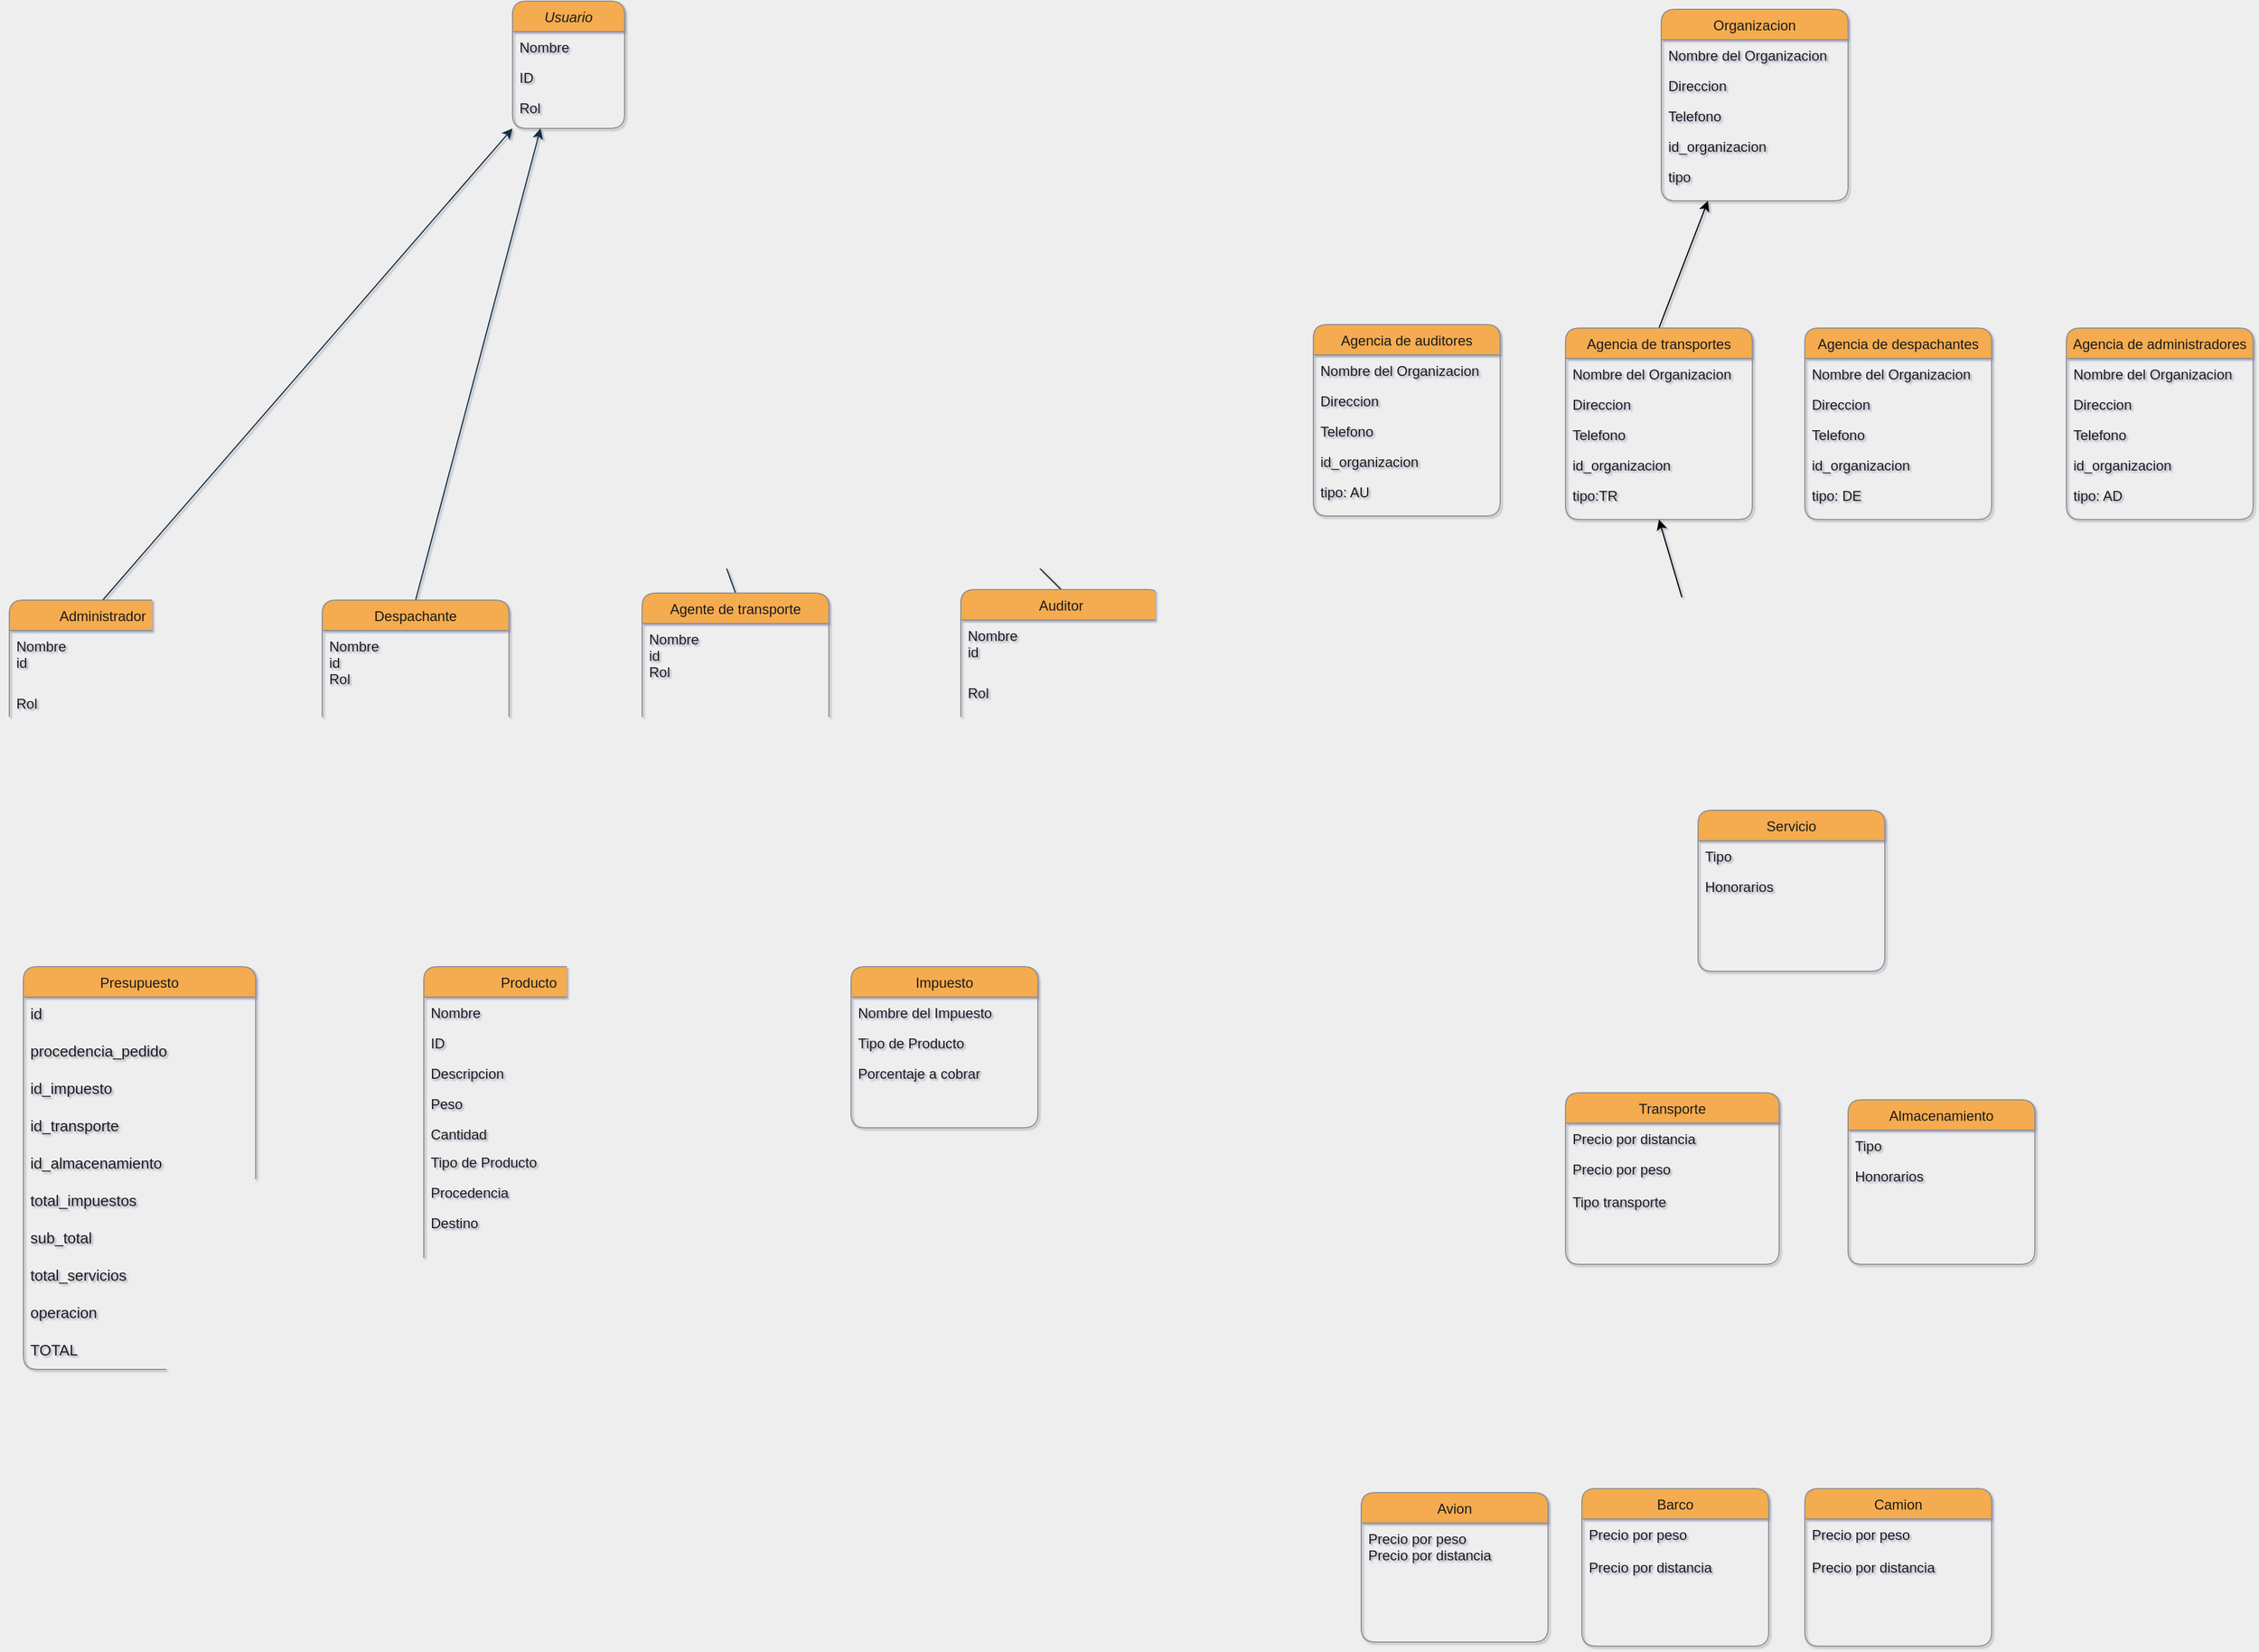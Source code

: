 <mxfile version="20.8.13" type="github">
  <diagram id="C5RBs43oDa-KdzZeNtuy" name="Page-1">
    <mxGraphModel dx="4654" dy="2663" grid="0" gridSize="10" guides="1" tooltips="1" connect="1" arrows="1" fold="1" page="1" pageScale="1" pageWidth="827" pageHeight="1169" background="#EEEEEE" math="0" shadow="1">
      <root>
        <mxCell id="WIyWlLk6GJQsqaUBKTNV-0" />
        <mxCell id="WIyWlLk6GJQsqaUBKTNV-1" parent="WIyWlLk6GJQsqaUBKTNV-0" />
        <mxCell id="zkfFHV4jXpPFQw0GAbJ--0" value="Usuario" style="swimlane;fontStyle=2;align=center;verticalAlign=top;childLayout=stackLayout;horizontal=1;startSize=26;horizontalStack=0;resizeParent=1;resizeLast=0;collapsible=1;marginBottom=0;rounded=1;shadow=0;strokeWidth=1;fillColor=#F5AB50;strokeColor=#909090;fontColor=#1A1A1A;" parent="WIyWlLk6GJQsqaUBKTNV-1" vertex="1">
          <mxGeometry x="-556" y="-920" width="96" height="109" as="geometry">
            <mxRectangle x="230" y="140" width="160" height="26" as="alternateBounds" />
          </mxGeometry>
        </mxCell>
        <mxCell id="zkfFHV4jXpPFQw0GAbJ--1" value="Nombre" style="text;align=left;verticalAlign=top;spacingLeft=4;spacingRight=4;overflow=hidden;rotatable=0;points=[[0,0.5],[1,0.5]];portConstraint=eastwest;fontColor=#1A1A1A;rounded=1;" parent="zkfFHV4jXpPFQw0GAbJ--0" vertex="1">
          <mxGeometry y="26" width="96" height="26" as="geometry" />
        </mxCell>
        <mxCell id="zkfFHV4jXpPFQw0GAbJ--2" value="ID" style="text;align=left;verticalAlign=top;spacingLeft=4;spacingRight=4;overflow=hidden;rotatable=0;points=[[0,0.5],[1,0.5]];portConstraint=eastwest;rounded=1;shadow=0;html=0;fontColor=#1A1A1A;" parent="zkfFHV4jXpPFQw0GAbJ--0" vertex="1">
          <mxGeometry y="52" width="96" height="26" as="geometry" />
        </mxCell>
        <mxCell id="HUb9m4NCT26hnJzrRG1a-0" value="Rol" style="text;align=left;verticalAlign=top;spacingLeft=4;spacingRight=4;overflow=hidden;rotatable=0;points=[[0,0.5],[1,0.5]];portConstraint=eastwest;rounded=1;shadow=0;html=0;fontColor=#1A1A1A;" parent="zkfFHV4jXpPFQw0GAbJ--0" vertex="1">
          <mxGeometry y="78" width="96" height="26" as="geometry" />
        </mxCell>
        <mxCell id="zkfFHV4jXpPFQw0GAbJ--6" value="Servicio" style="swimlane;fontStyle=0;align=center;verticalAlign=top;childLayout=stackLayout;horizontal=1;startSize=26;horizontalStack=0;resizeParent=1;resizeLast=0;collapsible=1;marginBottom=0;rounded=1;shadow=0;strokeWidth=1;fillColor=#F5AB50;strokeColor=#909090;fontColor=#1A1A1A;" parent="WIyWlLk6GJQsqaUBKTNV-1" vertex="1">
          <mxGeometry x="459.5" y="-227" width="160" height="138" as="geometry">
            <mxRectangle x="130" y="380" width="160" height="26" as="alternateBounds" />
          </mxGeometry>
        </mxCell>
        <mxCell id="zkfFHV4jXpPFQw0GAbJ--7" value="Tipo" style="text;align=left;verticalAlign=top;spacingLeft=4;spacingRight=4;overflow=hidden;rotatable=0;points=[[0,0.5],[1,0.5]];portConstraint=eastwest;fontColor=#1A1A1A;rounded=1;" parent="zkfFHV4jXpPFQw0GAbJ--6" vertex="1">
          <mxGeometry y="26" width="160" height="26" as="geometry" />
        </mxCell>
        <mxCell id="zkfFHV4jXpPFQw0GAbJ--8" value="Honorarios" style="text;align=left;verticalAlign=top;spacingLeft=4;spacingRight=4;overflow=hidden;rotatable=0;points=[[0,0.5],[1,0.5]];portConstraint=eastwest;rounded=1;shadow=0;html=0;fontColor=#1A1A1A;" parent="zkfFHV4jXpPFQw0GAbJ--6" vertex="1">
          <mxGeometry y="52" width="160" height="26" as="geometry" />
        </mxCell>
        <mxCell id="zkfFHV4jXpPFQw0GAbJ--13" value="Barco" style="swimlane;fontStyle=0;align=center;verticalAlign=top;childLayout=stackLayout;horizontal=1;startSize=26;horizontalStack=0;resizeParent=1;resizeLast=0;collapsible=1;marginBottom=0;rounded=1;shadow=0;strokeWidth=1;fillColor=#F5AB50;strokeColor=#909090;fontColor=#1A1A1A;" parent="WIyWlLk6GJQsqaUBKTNV-1" vertex="1">
          <mxGeometry x="360" y="354" width="160" height="135" as="geometry">
            <mxRectangle x="340" y="380" width="170" height="26" as="alternateBounds" />
          </mxGeometry>
        </mxCell>
        <mxCell id="pXvzxChBo4fIykmY_wk8-32" value="Precio por peso&#xa;&#xa;Precio por distancia" style="text;strokeColor=none;fillColor=none;align=left;verticalAlign=top;spacingLeft=4;spacingRight=4;overflow=hidden;rotatable=0;points=[[0,0.5],[1,0.5]];portConstraint=eastwest;rounded=1;fontColor=#1A1A1A;" parent="zkfFHV4jXpPFQw0GAbJ--13" vertex="1">
          <mxGeometry y="26" width="160" height="50" as="geometry" />
        </mxCell>
        <mxCell id="zkfFHV4jXpPFQw0GAbJ--17" value="Producto" style="swimlane;fontStyle=0;align=center;verticalAlign=top;childLayout=stackLayout;horizontal=1;startSize=26;horizontalStack=0;resizeParent=1;resizeLast=0;collapsible=1;marginBottom=0;rounded=1;shadow=0;strokeWidth=1;fillColor=#F5AB50;strokeColor=#909090;fontColor=#1A1A1A;" parent="WIyWlLk6GJQsqaUBKTNV-1" vertex="1">
          <mxGeometry x="-632" y="-93" width="180" height="267" as="geometry">
            <mxRectangle x="550" y="140" width="160" height="26" as="alternateBounds" />
          </mxGeometry>
        </mxCell>
        <mxCell id="zkfFHV4jXpPFQw0GAbJ--18" value="Nombre" style="text;align=left;verticalAlign=top;spacingLeft=4;spacingRight=4;overflow=hidden;rotatable=0;points=[[0,0.5],[1,0.5]];portConstraint=eastwest;fontColor=#1A1A1A;rounded=1;" parent="zkfFHV4jXpPFQw0GAbJ--17" vertex="1">
          <mxGeometry y="26" width="180" height="26" as="geometry" />
        </mxCell>
        <mxCell id="zkfFHV4jXpPFQw0GAbJ--19" value="ID" style="text;align=left;verticalAlign=top;spacingLeft=4;spacingRight=4;overflow=hidden;rotatable=0;points=[[0,0.5],[1,0.5]];portConstraint=eastwest;rounded=1;shadow=0;html=0;fontColor=#1A1A1A;" parent="zkfFHV4jXpPFQw0GAbJ--17" vertex="1">
          <mxGeometry y="52" width="180" height="26" as="geometry" />
        </mxCell>
        <mxCell id="zkfFHV4jXpPFQw0GAbJ--20" value="Descripcion" style="text;align=left;verticalAlign=top;spacingLeft=4;spacingRight=4;overflow=hidden;rotatable=0;points=[[0,0.5],[1,0.5]];portConstraint=eastwest;rounded=1;shadow=0;html=0;fontColor=#1A1A1A;" parent="zkfFHV4jXpPFQw0GAbJ--17" vertex="1">
          <mxGeometry y="78" width="180" height="26" as="geometry" />
        </mxCell>
        <mxCell id="zkfFHV4jXpPFQw0GAbJ--21" value="Peso" style="text;align=left;verticalAlign=top;spacingLeft=4;spacingRight=4;overflow=hidden;rotatable=0;points=[[0,0.5],[1,0.5]];portConstraint=eastwest;rounded=1;shadow=0;html=0;fontColor=#1A1A1A;" parent="zkfFHV4jXpPFQw0GAbJ--17" vertex="1">
          <mxGeometry y="104" width="180" height="26" as="geometry" />
        </mxCell>
        <mxCell id="pXvzxChBo4fIykmY_wk8-18" value="Cantidad" style="text;strokeColor=none;fillColor=none;align=left;verticalAlign=top;spacingLeft=4;spacingRight=4;overflow=hidden;rotatable=0;points=[[0,0.5],[1,0.5]];portConstraint=eastwest;rounded=1;fontColor=#1A1A1A;" parent="zkfFHV4jXpPFQw0GAbJ--17" vertex="1">
          <mxGeometry y="130" width="180" height="24" as="geometry" />
        </mxCell>
        <mxCell id="Pnj_vXacgYXX5_KnOW4d-21" value="Tipo de Producto&#xa;" style="text;align=left;verticalAlign=top;spacingLeft=4;spacingRight=4;overflow=hidden;rotatable=0;points=[[0,0.5],[1,0.5]];portConstraint=eastwest;rounded=1;shadow=0;html=0;fontColor=#1A1A1A;" parent="zkfFHV4jXpPFQw0GAbJ--17" vertex="1">
          <mxGeometry y="154" width="180" height="26" as="geometry" />
        </mxCell>
        <mxCell id="zkfFHV4jXpPFQw0GAbJ--22" value="Procedencia" style="text;align=left;verticalAlign=top;spacingLeft=4;spacingRight=4;overflow=hidden;rotatable=0;points=[[0,0.5],[1,0.5]];portConstraint=eastwest;rounded=1;shadow=0;html=0;fontColor=#1A1A1A;" parent="zkfFHV4jXpPFQw0GAbJ--17" vertex="1">
          <mxGeometry y="180" width="180" height="26" as="geometry" />
        </mxCell>
        <mxCell id="REdypmDglDxDfcD0SY29-49" value="Destino" style="text;align=left;verticalAlign=top;spacingLeft=4;spacingRight=4;overflow=hidden;rotatable=0;points=[[0,0.5],[1,0.5]];portConstraint=eastwest;rounded=1;shadow=0;html=0;fontColor=#1A1A1A;" parent="zkfFHV4jXpPFQw0GAbJ--17" vertex="1">
          <mxGeometry y="206" width="180" height="26" as="geometry" />
        </mxCell>
        <mxCell id="pXvzxChBo4fIykmY_wk8-12" value="Transporte" style="swimlane;fontStyle=0;align=center;verticalAlign=top;childLayout=stackLayout;horizontal=1;startSize=26;horizontalStack=0;resizeParent=1;resizeLast=0;collapsible=1;marginBottom=0;rounded=1;shadow=0;strokeWidth=1;fillColor=#F5AB50;strokeColor=#909090;fontColor=#1A1A1A;" parent="WIyWlLk6GJQsqaUBKTNV-1" vertex="1">
          <mxGeometry x="346" y="15" width="183" height="147" as="geometry">
            <mxRectangle x="550" y="140" width="160" height="26" as="alternateBounds" />
          </mxGeometry>
        </mxCell>
        <mxCell id="pXvzxChBo4fIykmY_wk8-17" value="Precio por distancia" style="text;align=left;verticalAlign=top;spacingLeft=4;spacingRight=4;overflow=hidden;rotatable=0;points=[[0,0.5],[1,0.5]];portConstraint=eastwest;rounded=1;shadow=0;html=0;fontColor=#1A1A1A;" parent="pXvzxChBo4fIykmY_wk8-12" vertex="1">
          <mxGeometry y="26" width="183" height="26" as="geometry" />
        </mxCell>
        <mxCell id="pXvzxChBo4fIykmY_wk8-20" value="Precio por peso&#xa;&#xa;Tipo transporte" style="text;strokeColor=none;fillColor=none;align=left;verticalAlign=top;spacingLeft=4;spacingRight=4;overflow=hidden;rotatable=0;points=[[0,0.5],[1,0.5]];portConstraint=eastwest;rounded=1;fontColor=#1A1A1A;" parent="pXvzxChBo4fIykmY_wk8-12" vertex="1">
          <mxGeometry y="52" width="183" height="65" as="geometry" />
        </mxCell>
        <mxCell id="qtvmxVoFtMcfJuj8J22V-6" value="Avion" style="swimlane;fontStyle=0;align=center;verticalAlign=top;childLayout=stackLayout;horizontal=1;startSize=26;horizontalStack=0;resizeParent=1;resizeLast=0;collapsible=1;marginBottom=0;rounded=1;shadow=0;strokeWidth=1;fillColor=#F5AB50;strokeColor=#909090;fontColor=#1A1A1A;" parent="WIyWlLk6GJQsqaUBKTNV-1" vertex="1">
          <mxGeometry x="171" y="357.5" width="160" height="128" as="geometry">
            <mxRectangle x="340" y="380" width="170" height="26" as="alternateBounds" />
          </mxGeometry>
        </mxCell>
        <mxCell id="qtvmxVoFtMcfJuj8J22V-7" value="Precio por peso&#xa;Precio por distancia" style="text;strokeColor=none;fillColor=none;align=left;verticalAlign=top;spacingLeft=4;spacingRight=4;overflow=hidden;rotatable=0;points=[[0,0.5],[1,0.5]];portConstraint=eastwest;rounded=1;fontColor=#1A1A1A;" parent="qtvmxVoFtMcfJuj8J22V-6" vertex="1">
          <mxGeometry y="26" width="160" height="43" as="geometry" />
        </mxCell>
        <mxCell id="qtvmxVoFtMcfJuj8J22V-10" value="Camion" style="swimlane;fontStyle=0;align=center;verticalAlign=top;childLayout=stackLayout;horizontal=1;startSize=26;horizontalStack=0;resizeParent=1;resizeLast=0;collapsible=1;marginBottom=0;rounded=1;shadow=0;strokeWidth=1;fillColor=#F5AB50;strokeColor=#909090;fontColor=#1A1A1A;" parent="WIyWlLk6GJQsqaUBKTNV-1" vertex="1">
          <mxGeometry x="551" y="354" width="160" height="135" as="geometry">
            <mxRectangle x="340" y="380" width="170" height="26" as="alternateBounds" />
          </mxGeometry>
        </mxCell>
        <mxCell id="qtvmxVoFtMcfJuj8J22V-11" value="Precio por peso&#xa;&#xa;Precio por distancia" style="text;strokeColor=none;fillColor=none;align=left;verticalAlign=top;spacingLeft=4;spacingRight=4;overflow=hidden;rotatable=0;points=[[0,0.5],[1,0.5]];portConstraint=eastwest;rounded=1;fontColor=#1A1A1A;" parent="qtvmxVoFtMcfJuj8J22V-10" vertex="1">
          <mxGeometry y="26" width="160" height="50" as="geometry" />
        </mxCell>
        <mxCell id="REdypmDglDxDfcD0SY29-11" style="edgeStyle=none;rounded=0;orthogonalLoop=1;jettySize=auto;html=1;exitX=0.5;exitY=0;exitDx=0;exitDy=0;entryX=0.25;entryY=1;entryDx=0;entryDy=0;strokeColor=#182E3E;fontColor=#1A1A1A;labelBackgroundColor=#EEEEEE;" parent="WIyWlLk6GJQsqaUBKTNV-1" source="qtvmxVoFtMcfJuj8J22V-23" target="zkfFHV4jXpPFQw0GAbJ--0" edge="1">
          <mxGeometry relative="1" as="geometry" />
        </mxCell>
        <mxCell id="qtvmxVoFtMcfJuj8J22V-23" value="Despachante" style="swimlane;fontStyle=0;align=center;verticalAlign=top;childLayout=stackLayout;horizontal=1;startSize=26;horizontalStack=0;resizeParent=1;resizeLast=0;collapsible=1;marginBottom=0;rounded=1;shadow=0;strokeWidth=1;fillColor=#F5AB50;strokeColor=#909090;fontColor=#1A1A1A;" parent="WIyWlLk6GJQsqaUBKTNV-1" vertex="1">
          <mxGeometry x="-719" y="-407" width="160" height="118" as="geometry">
            <mxRectangle x="-504" y="483" width="160" height="26" as="alternateBounds" />
          </mxGeometry>
        </mxCell>
        <mxCell id="REdypmDglDxDfcD0SY29-51" value="Nombre&#xa;id&#xa;Rol" style="text;align=left;verticalAlign=top;spacingLeft=4;spacingRight=4;overflow=hidden;rotatable=0;points=[[0,0.5],[1,0.5]];portConstraint=eastwest;fontColor=#1A1A1A;rounded=1;" parent="qtvmxVoFtMcfJuj8J22V-23" vertex="1">
          <mxGeometry y="26" width="160" height="68" as="geometry" />
        </mxCell>
        <mxCell id="REdypmDglDxDfcD0SY29-14" style="edgeStyle=none;rounded=0;orthogonalLoop=1;jettySize=auto;html=1;exitX=0.5;exitY=0;exitDx=0;exitDy=0;entryX=0.5;entryY=1;entryDx=0;entryDy=0;strokeColor=#182E3E;fontColor=#1A1A1A;labelBackgroundColor=#EEEEEE;" parent="WIyWlLk6GJQsqaUBKTNV-1" source="qtvmxVoFtMcfJuj8J22V-28" target="zkfFHV4jXpPFQw0GAbJ--0" edge="1">
          <mxGeometry relative="1" as="geometry">
            <mxPoint x="-504.649" y="-9" as="targetPoint" />
          </mxGeometry>
        </mxCell>
        <mxCell id="qtvmxVoFtMcfJuj8J22V-28" value="Agente de transporte" style="swimlane;fontStyle=0;align=center;verticalAlign=top;childLayout=stackLayout;horizontal=1;startSize=26;horizontalStack=0;resizeParent=1;resizeLast=0;collapsible=1;marginBottom=0;rounded=1;shadow=0;strokeWidth=1;fillColor=#F5AB50;strokeColor=#909090;fontColor=#1A1A1A;" parent="WIyWlLk6GJQsqaUBKTNV-1" vertex="1">
          <mxGeometry x="-445" y="-413" width="160" height="120" as="geometry">
            <mxRectangle x="130" y="380" width="160" height="26" as="alternateBounds" />
          </mxGeometry>
        </mxCell>
        <mxCell id="REdypmDglDxDfcD0SY29-50" value="Nombre&#xa;id&#xa;Rol" style="text;align=left;verticalAlign=top;spacingLeft=4;spacingRight=4;overflow=hidden;rotatable=0;points=[[0,0.5],[1,0.5]];portConstraint=eastwest;fontColor=#1A1A1A;rounded=1;" parent="qtvmxVoFtMcfJuj8J22V-28" vertex="1">
          <mxGeometry y="26" width="160" height="75" as="geometry" />
        </mxCell>
        <mxCell id="REdypmDglDxDfcD0SY29-17" style="edgeStyle=none;rounded=0;orthogonalLoop=1;jettySize=auto;html=1;exitX=0.5;exitY=0;exitDx=0;exitDy=0;entryX=0.75;entryY=1;entryDx=0;entryDy=0;strokeColor=#182E3E;fontColor=#1A1A1A;labelBackgroundColor=#EEEEEE;" parent="WIyWlLk6GJQsqaUBKTNV-1" source="qtvmxVoFtMcfJuj8J22V-33" target="zkfFHV4jXpPFQw0GAbJ--0" edge="1">
          <mxGeometry relative="1" as="geometry">
            <mxPoint x="-464" y="-20" as="targetPoint" />
          </mxGeometry>
        </mxCell>
        <mxCell id="qtvmxVoFtMcfJuj8J22V-33" value="Auditor" style="swimlane;fontStyle=0;align=center;verticalAlign=top;childLayout=stackLayout;horizontal=1;startSize=26;horizontalStack=0;resizeParent=1;resizeLast=0;collapsible=1;marginBottom=0;rounded=1;shadow=0;strokeWidth=1;fillColor=#F5AB50;strokeColor=#909090;fontColor=#1A1A1A;" parent="WIyWlLk6GJQsqaUBKTNV-1" vertex="1">
          <mxGeometry x="-172" y="-416" width="172" height="123" as="geometry">
            <mxRectangle x="130" y="380" width="160" height="26" as="alternateBounds" />
          </mxGeometry>
        </mxCell>
        <mxCell id="qtvmxVoFtMcfJuj8J22V-34" value="Nombre&#xa;id" style="text;align=left;verticalAlign=top;spacingLeft=4;spacingRight=4;overflow=hidden;rotatable=0;points=[[0,0.5],[1,0.5]];portConstraint=eastwest;fontColor=#1A1A1A;rounded=1;" parent="qtvmxVoFtMcfJuj8J22V-33" vertex="1">
          <mxGeometry y="26" width="172" height="49" as="geometry" />
        </mxCell>
        <mxCell id="HUb9m4NCT26hnJzrRG1a-3" value="Rol" style="text;align=left;verticalAlign=top;spacingLeft=4;spacingRight=4;overflow=hidden;rotatable=0;points=[[0,0.5],[1,0.5]];portConstraint=eastwest;rounded=1;shadow=0;html=0;fontColor=#1A1A1A;" parent="qtvmxVoFtMcfJuj8J22V-33" vertex="1">
          <mxGeometry y="75" width="172" height="26" as="geometry" />
        </mxCell>
        <mxCell id="qtvmxVoFtMcfJuj8J22V-38" value="Almacenamiento" style="swimlane;fontStyle=0;align=center;verticalAlign=top;childLayout=stackLayout;horizontal=1;startSize=26;horizontalStack=0;resizeParent=1;resizeLast=0;collapsible=1;marginBottom=0;rounded=1;shadow=0;strokeWidth=1;fillColor=#F5AB50;strokeColor=#909090;fontColor=#1A1A1A;" parent="WIyWlLk6GJQsqaUBKTNV-1" vertex="1">
          <mxGeometry x="588" y="21" width="160" height="141" as="geometry">
            <mxRectangle x="130" y="380" width="160" height="26" as="alternateBounds" />
          </mxGeometry>
        </mxCell>
        <mxCell id="qtvmxVoFtMcfJuj8J22V-39" value="Tipo" style="text;align=left;verticalAlign=top;spacingLeft=4;spacingRight=4;overflow=hidden;rotatable=0;points=[[0,0.5],[1,0.5]];portConstraint=eastwest;fontColor=#1A1A1A;rounded=1;" parent="qtvmxVoFtMcfJuj8J22V-38" vertex="1">
          <mxGeometry y="26" width="160" height="26" as="geometry" />
        </mxCell>
        <mxCell id="qtvmxVoFtMcfJuj8J22V-40" value="Honorarios" style="text;align=left;verticalAlign=top;spacingLeft=4;spacingRight=4;overflow=hidden;rotatable=0;points=[[0,0.5],[1,0.5]];portConstraint=eastwest;rounded=1;shadow=0;html=0;fontColor=#1A1A1A;" parent="qtvmxVoFtMcfJuj8J22V-38" vertex="1">
          <mxGeometry y="52" width="160" height="26" as="geometry" />
        </mxCell>
        <mxCell id="REdypmDglDxDfcD0SY29-3" style="rounded=0;orthogonalLoop=1;jettySize=auto;html=1;exitX=0.5;exitY=0;exitDx=0;exitDy=0;entryX=0;entryY=1;entryDx=0;entryDy=0;strokeColor=#182E3E;fontColor=#1A1A1A;labelBackgroundColor=#EEEEEE;" parent="WIyWlLk6GJQsqaUBKTNV-1" source="qtvmxVoFtMcfJuj8J22V-55" target="zkfFHV4jXpPFQw0GAbJ--0" edge="1">
          <mxGeometry relative="1" as="geometry">
            <mxPoint x="-554" y="-44" as="targetPoint" />
          </mxGeometry>
        </mxCell>
        <mxCell id="qtvmxVoFtMcfJuj8J22V-55" value="Administrador" style="swimlane;fontStyle=0;align=center;verticalAlign=top;childLayout=stackLayout;horizontal=1;startSize=26;horizontalStack=0;resizeParent=1;resizeLast=0;collapsible=1;marginBottom=0;rounded=1;shadow=0;strokeWidth=1;fillColor=#F5AB50;strokeColor=#909090;fontColor=#1A1A1A;" parent="WIyWlLk6GJQsqaUBKTNV-1" vertex="1">
          <mxGeometry x="-987" y="-407" width="160" height="140" as="geometry">
            <mxRectangle x="130" y="380" width="160" height="26" as="alternateBounds" />
          </mxGeometry>
        </mxCell>
        <mxCell id="REdypmDglDxDfcD0SY29-23" style="edgeStyle=none;rounded=0;orthogonalLoop=1;jettySize=auto;html=1;exitX=0;exitY=0.5;exitDx=0;exitDy=0;strokeColor=#182E3E;fontColor=#1A1A1A;labelBackgroundColor=#EEEEEE;" parent="qtvmxVoFtMcfJuj8J22V-55" edge="1">
          <mxGeometry relative="1" as="geometry">
            <mxPoint x="1.137e-13" y="41" as="sourcePoint" />
            <mxPoint x="1.137e-13" y="41" as="targetPoint" />
          </mxGeometry>
        </mxCell>
        <mxCell id="REdypmDglDxDfcD0SY29-52" value="Nombre&#xa;id" style="text;align=left;verticalAlign=top;spacingLeft=4;spacingRight=4;overflow=hidden;rotatable=0;points=[[0,0.5],[1,0.5]];portConstraint=eastwest;fontColor=#1A1A1A;rounded=1;" parent="qtvmxVoFtMcfJuj8J22V-55" vertex="1">
          <mxGeometry y="26" width="160" height="49" as="geometry" />
        </mxCell>
        <mxCell id="HUb9m4NCT26hnJzrRG1a-2" value="Rol" style="text;align=left;verticalAlign=top;spacingLeft=4;spacingRight=4;overflow=hidden;rotatable=0;points=[[0,0.5],[1,0.5]];portConstraint=eastwest;rounded=1;shadow=0;html=0;fontColor=#1A1A1A;" parent="qtvmxVoFtMcfJuj8J22V-55" vertex="1">
          <mxGeometry y="75" width="160" height="26" as="geometry" />
        </mxCell>
        <mxCell id="Pnj_vXacgYXX5_KnOW4d-3" value="Impuesto" style="swimlane;fontStyle=0;align=center;verticalAlign=top;childLayout=stackLayout;horizontal=1;startSize=26;horizontalStack=0;resizeParent=1;resizeLast=0;collapsible=1;marginBottom=0;rounded=1;shadow=0;strokeWidth=1;fillColor=#F5AB50;strokeColor=#909090;fontColor=#1A1A1A;" parent="WIyWlLk6GJQsqaUBKTNV-1" vertex="1">
          <mxGeometry x="-266" y="-93" width="160" height="138" as="geometry">
            <mxRectangle x="130" y="380" width="160" height="26" as="alternateBounds" />
          </mxGeometry>
        </mxCell>
        <mxCell id="Pnj_vXacgYXX5_KnOW4d-4" value="Nombre del Impuesto" style="text;align=left;verticalAlign=top;spacingLeft=4;spacingRight=4;overflow=hidden;rotatable=0;points=[[0,0.5],[1,0.5]];portConstraint=eastwest;fontColor=#1A1A1A;rounded=1;" parent="Pnj_vXacgYXX5_KnOW4d-3" vertex="1">
          <mxGeometry y="26" width="160" height="26" as="geometry" />
        </mxCell>
        <mxCell id="Pnj_vXacgYXX5_KnOW4d-5" value="Tipo de Producto" style="text;align=left;verticalAlign=top;spacingLeft=4;spacingRight=4;overflow=hidden;rotatable=0;points=[[0,0.5],[1,0.5]];portConstraint=eastwest;rounded=1;shadow=0;html=0;fontColor=#1A1A1A;" parent="Pnj_vXacgYXX5_KnOW4d-3" vertex="1">
          <mxGeometry y="52" width="160" height="26" as="geometry" />
        </mxCell>
        <mxCell id="Pnj_vXacgYXX5_KnOW4d-8" value="Porcentaje a cobrar" style="text;align=left;verticalAlign=top;spacingLeft=4;spacingRight=4;overflow=hidden;rotatable=0;points=[[0,0.5],[1,0.5]];portConstraint=eastwest;fontColor=#1A1A1A;rounded=1;" parent="Pnj_vXacgYXX5_KnOW4d-3" vertex="1">
          <mxGeometry y="78" width="160" height="26" as="geometry" />
        </mxCell>
        <mxCell id="REdypmDglDxDfcD0SY29-32" style="edgeStyle=none;rounded=0;orthogonalLoop=1;jettySize=auto;html=1;exitX=0.5;exitY=0;exitDx=0;exitDy=0;strokeColor=#182E3E;fontColor=#1A1A1A;labelBackgroundColor=#EEEEEE;entryX=0.75;entryY=1;entryDx=0;entryDy=0;" parent="WIyWlLk6GJQsqaUBKTNV-1" edge="1" target="zkfFHV4jXpPFQw0GAbJ--6" source="qtvmxVoFtMcfJuj8J22V-38">
          <mxGeometry relative="1" as="geometry">
            <mxPoint x="520" y="54" as="sourcePoint" />
            <mxPoint x="675.77" y="-91" as="targetPoint" />
          </mxGeometry>
        </mxCell>
        <mxCell id="REdypmDglDxDfcD0SY29-33" style="edgeStyle=none;rounded=0;orthogonalLoop=1;jettySize=auto;html=1;entryX=0.25;entryY=1;entryDx=0;entryDy=0;strokeColor=#182E3E;fontColor=#1A1A1A;labelBackgroundColor=#EEEEEE;exitX=0.5;exitY=0;exitDx=0;exitDy=0;" parent="WIyWlLk6GJQsqaUBKTNV-1" target="zkfFHV4jXpPFQw0GAbJ--6" edge="1" source="pXvzxChBo4fIykmY_wk8-12">
          <mxGeometry relative="1" as="geometry">
            <mxPoint x="544" y="65" as="sourcePoint" />
            <mxPoint x="405" y="-73" as="targetPoint" />
          </mxGeometry>
        </mxCell>
        <mxCell id="REdypmDglDxDfcD0SY29-34" style="edgeStyle=none;rounded=0;orthogonalLoop=1;jettySize=auto;html=1;entryX=0;entryY=1;entryDx=0;entryDy=0;strokeColor=#182E3E;fontColor=#1A1A1A;labelBackgroundColor=#EEEEEE;exitX=0.5;exitY=0;exitDx=0;exitDy=0;" parent="WIyWlLk6GJQsqaUBKTNV-1" target="pXvzxChBo4fIykmY_wk8-12" edge="1" source="qtvmxVoFtMcfJuj8J22V-6">
          <mxGeometry relative="1" as="geometry">
            <mxPoint x="338" y="360" as="sourcePoint" />
            <mxPoint x="346" y="177" as="targetPoint" />
          </mxGeometry>
        </mxCell>
        <mxCell id="REdypmDglDxDfcD0SY29-35" style="edgeStyle=none;rounded=0;orthogonalLoop=1;jettySize=auto;html=1;entryX=0.5;entryY=1;entryDx=0;entryDy=0;exitX=0.5;exitY=0;exitDx=0;exitDy=0;strokeColor=#182E3E;fontColor=#1A1A1A;labelBackgroundColor=#EEEEEE;" parent="WIyWlLk6GJQsqaUBKTNV-1" source="zkfFHV4jXpPFQw0GAbJ--13" target="pXvzxChBo4fIykmY_wk8-12" edge="1">
          <mxGeometry relative="1" as="geometry">
            <mxPoint x="348" y="370" as="sourcePoint" />
            <mxPoint x="429.997" y="190.676" as="targetPoint" />
          </mxGeometry>
        </mxCell>
        <mxCell id="REdypmDglDxDfcD0SY29-56" style="edgeStyle=none;rounded=0;orthogonalLoop=1;jettySize=auto;html=1;entryX=1;entryY=1;entryDx=0;entryDy=0;strokeColor=#182E3E;fontColor=#1A1A1A;labelBackgroundColor=#EEEEEE;exitX=0.5;exitY=0;exitDx=0;exitDy=0;" parent="WIyWlLk6GJQsqaUBKTNV-1" target="pXvzxChBo4fIykmY_wk8-12" edge="1" source="qtvmxVoFtMcfJuj8J22V-10">
          <mxGeometry relative="1" as="geometry">
            <mxPoint x="681" y="358" as="sourcePoint" />
            <mxPoint x="529" y="177" as="targetPoint" />
          </mxGeometry>
        </mxCell>
        <mxCell id="2DYvkXwkTkWKOow9lD2d-0" value="Organizacion" style="swimlane;fontStyle=0;align=center;verticalAlign=top;childLayout=stackLayout;horizontal=1;startSize=26;horizontalStack=0;resizeParent=1;resizeLast=0;collapsible=1;marginBottom=0;rounded=1;shadow=0;strokeWidth=1;fillColor=#F5AB50;strokeColor=#909090;fontColor=#1A1A1A;" parent="WIyWlLk6GJQsqaUBKTNV-1" vertex="1">
          <mxGeometry x="428" y="-913" width="160" height="164" as="geometry">
            <mxRectangle x="130" y="380" width="160" height="26" as="alternateBounds" />
          </mxGeometry>
        </mxCell>
        <mxCell id="2DYvkXwkTkWKOow9lD2d-1" value="Nombre del Organizacion" style="text;align=left;verticalAlign=top;spacingLeft=4;spacingRight=4;overflow=hidden;rotatable=0;points=[[0,0.5],[1,0.5]];portConstraint=eastwest;fontColor=#1A1A1A;rounded=1;" parent="2DYvkXwkTkWKOow9lD2d-0" vertex="1">
          <mxGeometry y="26" width="160" height="26" as="geometry" />
        </mxCell>
        <mxCell id="2DYvkXwkTkWKOow9lD2d-2" value="Direccion" style="text;align=left;verticalAlign=top;spacingLeft=4;spacingRight=4;overflow=hidden;rotatable=0;points=[[0,0.5],[1,0.5]];portConstraint=eastwest;rounded=1;shadow=0;html=0;fontColor=#1A1A1A;" parent="2DYvkXwkTkWKOow9lD2d-0" vertex="1">
          <mxGeometry y="52" width="160" height="26" as="geometry" />
        </mxCell>
        <mxCell id="2DYvkXwkTkWKOow9lD2d-3" value="Telefono" style="text;align=left;verticalAlign=top;spacingLeft=4;spacingRight=4;overflow=hidden;rotatable=0;points=[[0,0.5],[1,0.5]];portConstraint=eastwest;fontColor=#1A1A1A;rounded=1;" parent="2DYvkXwkTkWKOow9lD2d-0" vertex="1">
          <mxGeometry y="78" width="160" height="26" as="geometry" />
        </mxCell>
        <mxCell id="2DYvkXwkTkWKOow9lD2d-6" value="id_organizacion" style="text;align=left;verticalAlign=top;spacingLeft=4;spacingRight=4;overflow=hidden;rotatable=0;points=[[0,0.5],[1,0.5]];portConstraint=eastwest;fontColor=#1A1A1A;rounded=1;" parent="2DYvkXwkTkWKOow9lD2d-0" vertex="1">
          <mxGeometry y="104" width="160" height="26" as="geometry" />
        </mxCell>
        <mxCell id="rWwStxESITLfcgc23Q9w-24" value="tipo" style="text;align=left;verticalAlign=top;spacingLeft=4;spacingRight=4;overflow=hidden;rotatable=0;points=[[0,0.5],[1,0.5]];portConstraint=eastwest;fontColor=#1A1A1A;rounded=1;" vertex="1" parent="2DYvkXwkTkWKOow9lD2d-0">
          <mxGeometry y="130" width="160" height="26" as="geometry" />
        </mxCell>
        <mxCell id="rWwStxESITLfcgc23Q9w-0" value="" style="endArrow=classic;html=1;rounded=0;entryX=0.25;entryY=1;entryDx=0;entryDy=0;exitX=0.5;exitY=0;exitDx=0;exitDy=0;" edge="1" parent="WIyWlLk6GJQsqaUBKTNV-1" source="rWwStxESITLfcgc23Q9w-1" target="2DYvkXwkTkWKOow9lD2d-0">
          <mxGeometry width="50" height="50" relative="1" as="geometry">
            <mxPoint x="466" y="-641" as="sourcePoint" />
            <mxPoint x="476" y="-747" as="targetPoint" />
          </mxGeometry>
        </mxCell>
        <mxCell id="rWwStxESITLfcgc23Q9w-1" value="Agencia de transportes" style="swimlane;fontStyle=0;align=center;verticalAlign=top;childLayout=stackLayout;horizontal=1;startSize=26;horizontalStack=0;resizeParent=1;resizeLast=0;collapsible=1;marginBottom=0;rounded=1;shadow=0;strokeWidth=1;fillColor=#F5AB50;strokeColor=#909090;fontColor=#1A1A1A;" vertex="1" parent="WIyWlLk6GJQsqaUBKTNV-1">
          <mxGeometry x="346" y="-640" width="160" height="164" as="geometry">
            <mxRectangle x="130" y="380" width="160" height="26" as="alternateBounds" />
          </mxGeometry>
        </mxCell>
        <mxCell id="rWwStxESITLfcgc23Q9w-2" value="Nombre del Organizacion" style="text;align=left;verticalAlign=top;spacingLeft=4;spacingRight=4;overflow=hidden;rotatable=0;points=[[0,0.5],[1,0.5]];portConstraint=eastwest;fontColor=#1A1A1A;rounded=1;" vertex="1" parent="rWwStxESITLfcgc23Q9w-1">
          <mxGeometry y="26" width="160" height="26" as="geometry" />
        </mxCell>
        <mxCell id="rWwStxESITLfcgc23Q9w-3" value="Direccion" style="text;align=left;verticalAlign=top;spacingLeft=4;spacingRight=4;overflow=hidden;rotatable=0;points=[[0,0.5],[1,0.5]];portConstraint=eastwest;rounded=1;shadow=0;html=0;fontColor=#1A1A1A;" vertex="1" parent="rWwStxESITLfcgc23Q9w-1">
          <mxGeometry y="52" width="160" height="26" as="geometry" />
        </mxCell>
        <mxCell id="rWwStxESITLfcgc23Q9w-4" value="Telefono" style="text;align=left;verticalAlign=top;spacingLeft=4;spacingRight=4;overflow=hidden;rotatable=0;points=[[0,0.5],[1,0.5]];portConstraint=eastwest;fontColor=#1A1A1A;rounded=1;" vertex="1" parent="rWwStxESITLfcgc23Q9w-1">
          <mxGeometry y="78" width="160" height="26" as="geometry" />
        </mxCell>
        <mxCell id="rWwStxESITLfcgc23Q9w-5" value="id_organizacion" style="text;align=left;verticalAlign=top;spacingLeft=4;spacingRight=4;overflow=hidden;rotatable=0;points=[[0,0.5],[1,0.5]];portConstraint=eastwest;fontColor=#1A1A1A;rounded=1;" vertex="1" parent="rWwStxESITLfcgc23Q9w-1">
          <mxGeometry y="104" width="160" height="26" as="geometry" />
        </mxCell>
        <mxCell id="rWwStxESITLfcgc23Q9w-31" value="tipo:TR" style="text;align=left;verticalAlign=top;spacingLeft=4;spacingRight=4;overflow=hidden;rotatable=0;points=[[0,0.5],[1,0.5]];portConstraint=eastwest;fontColor=#1A1A1A;rounded=1;" vertex="1" parent="rWwStxESITLfcgc23Q9w-1">
          <mxGeometry y="130" width="160" height="26" as="geometry" />
        </mxCell>
        <mxCell id="rWwStxESITLfcgc23Q9w-6" value="" style="endArrow=classic;html=1;rounded=0;entryX=0.5;entryY=1;entryDx=0;entryDy=0;exitX=0.25;exitY=0;exitDx=0;exitDy=0;" edge="1" parent="WIyWlLk6GJQsqaUBKTNV-1" source="zkfFHV4jXpPFQw0GAbJ--6" target="rWwStxESITLfcgc23Q9w-1">
          <mxGeometry width="50" height="50" relative="1" as="geometry">
            <mxPoint x="430" y="-343" as="sourcePoint" />
            <mxPoint x="480" y="-393" as="targetPoint" />
          </mxGeometry>
        </mxCell>
        <mxCell id="rWwStxESITLfcgc23Q9w-7" value="Agencia de despachantes" style="swimlane;fontStyle=0;align=center;verticalAlign=top;childLayout=stackLayout;horizontal=1;startSize=26;horizontalStack=0;resizeParent=1;resizeLast=0;collapsible=1;marginBottom=0;rounded=1;shadow=0;strokeWidth=1;fillColor=#F5AB50;strokeColor=#909090;fontColor=#1A1A1A;" vertex="1" parent="WIyWlLk6GJQsqaUBKTNV-1">
          <mxGeometry x="551" y="-640" width="160" height="164" as="geometry">
            <mxRectangle x="130" y="380" width="160" height="26" as="alternateBounds" />
          </mxGeometry>
        </mxCell>
        <mxCell id="rWwStxESITLfcgc23Q9w-8" value="Nombre del Organizacion" style="text;align=left;verticalAlign=top;spacingLeft=4;spacingRight=4;overflow=hidden;rotatable=0;points=[[0,0.5],[1,0.5]];portConstraint=eastwest;fontColor=#1A1A1A;rounded=1;" vertex="1" parent="rWwStxESITLfcgc23Q9w-7">
          <mxGeometry y="26" width="160" height="26" as="geometry" />
        </mxCell>
        <mxCell id="rWwStxESITLfcgc23Q9w-9" value="Direccion" style="text;align=left;verticalAlign=top;spacingLeft=4;spacingRight=4;overflow=hidden;rotatable=0;points=[[0,0.5],[1,0.5]];portConstraint=eastwest;rounded=1;shadow=0;html=0;fontColor=#1A1A1A;" vertex="1" parent="rWwStxESITLfcgc23Q9w-7">
          <mxGeometry y="52" width="160" height="26" as="geometry" />
        </mxCell>
        <mxCell id="rWwStxESITLfcgc23Q9w-10" value="Telefono" style="text;align=left;verticalAlign=top;spacingLeft=4;spacingRight=4;overflow=hidden;rotatable=0;points=[[0,0.5],[1,0.5]];portConstraint=eastwest;fontColor=#1A1A1A;rounded=1;" vertex="1" parent="rWwStxESITLfcgc23Q9w-7">
          <mxGeometry y="78" width="160" height="26" as="geometry" />
        </mxCell>
        <mxCell id="rWwStxESITLfcgc23Q9w-11" value="id_organizacion" style="text;align=left;verticalAlign=top;spacingLeft=4;spacingRight=4;overflow=hidden;rotatable=0;points=[[0,0.5],[1,0.5]];portConstraint=eastwest;fontColor=#1A1A1A;rounded=1;" vertex="1" parent="rWwStxESITLfcgc23Q9w-7">
          <mxGeometry y="104" width="160" height="26" as="geometry" />
        </mxCell>
        <mxCell id="rWwStxESITLfcgc23Q9w-32" value="tipo: DE" style="text;align=left;verticalAlign=top;spacingLeft=4;spacingRight=4;overflow=hidden;rotatable=0;points=[[0,0.5],[1,0.5]];portConstraint=eastwest;fontColor=#1A1A1A;rounded=1;" vertex="1" parent="rWwStxESITLfcgc23Q9w-7">
          <mxGeometry y="130" width="160" height="26" as="geometry" />
        </mxCell>
        <mxCell id="rWwStxESITLfcgc23Q9w-12" value="Agencia de auditores" style="swimlane;fontStyle=0;align=center;verticalAlign=top;childLayout=stackLayout;horizontal=1;startSize=26;horizontalStack=0;resizeParent=1;resizeLast=0;collapsible=1;marginBottom=0;rounded=1;shadow=0;strokeWidth=1;fillColor=#F5AB50;strokeColor=#909090;fontColor=#1A1A1A;" vertex="1" parent="WIyWlLk6GJQsqaUBKTNV-1">
          <mxGeometry x="130" y="-643" width="160" height="164" as="geometry">
            <mxRectangle x="130" y="380" width="160" height="26" as="alternateBounds" />
          </mxGeometry>
        </mxCell>
        <mxCell id="rWwStxESITLfcgc23Q9w-13" value="Nombre del Organizacion" style="text;align=left;verticalAlign=top;spacingLeft=4;spacingRight=4;overflow=hidden;rotatable=0;points=[[0,0.5],[1,0.5]];portConstraint=eastwest;fontColor=#1A1A1A;rounded=1;" vertex="1" parent="rWwStxESITLfcgc23Q9w-12">
          <mxGeometry y="26" width="160" height="26" as="geometry" />
        </mxCell>
        <mxCell id="rWwStxESITLfcgc23Q9w-14" value="Direccion" style="text;align=left;verticalAlign=top;spacingLeft=4;spacingRight=4;overflow=hidden;rotatable=0;points=[[0,0.5],[1,0.5]];portConstraint=eastwest;rounded=1;shadow=0;html=0;fontColor=#1A1A1A;" vertex="1" parent="rWwStxESITLfcgc23Q9w-12">
          <mxGeometry y="52" width="160" height="26" as="geometry" />
        </mxCell>
        <mxCell id="rWwStxESITLfcgc23Q9w-15" value="Telefono" style="text;align=left;verticalAlign=top;spacingLeft=4;spacingRight=4;overflow=hidden;rotatable=0;points=[[0,0.5],[1,0.5]];portConstraint=eastwest;fontColor=#1A1A1A;rounded=1;" vertex="1" parent="rWwStxESITLfcgc23Q9w-12">
          <mxGeometry y="78" width="160" height="26" as="geometry" />
        </mxCell>
        <mxCell id="rWwStxESITLfcgc23Q9w-16" value="id_organizacion" style="text;align=left;verticalAlign=top;spacingLeft=4;spacingRight=4;overflow=hidden;rotatable=0;points=[[0,0.5],[1,0.5]];portConstraint=eastwest;fontColor=#1A1A1A;rounded=1;" vertex="1" parent="rWwStxESITLfcgc23Q9w-12">
          <mxGeometry y="104" width="160" height="26" as="geometry" />
        </mxCell>
        <mxCell id="rWwStxESITLfcgc23Q9w-30" value="tipo: AU" style="text;align=left;verticalAlign=top;spacingLeft=4;spacingRight=4;overflow=hidden;rotatable=0;points=[[0,0.5],[1,0.5]];portConstraint=eastwest;fontColor=#1A1A1A;rounded=1;" vertex="1" parent="rWwStxESITLfcgc23Q9w-12">
          <mxGeometry y="130" width="160" height="26" as="geometry" />
        </mxCell>
        <mxCell id="rWwStxESITLfcgc23Q9w-17" value="Agencia de administradores" style="swimlane;fontStyle=0;align=center;verticalAlign=top;childLayout=stackLayout;horizontal=1;startSize=26;horizontalStack=0;resizeParent=1;resizeLast=0;collapsible=1;marginBottom=0;rounded=1;shadow=0;strokeWidth=1;fillColor=#F5AB50;strokeColor=#909090;fontColor=#1A1A1A;" vertex="1" parent="WIyWlLk6GJQsqaUBKTNV-1">
          <mxGeometry x="775" y="-640" width="160" height="164" as="geometry">
            <mxRectangle x="130" y="380" width="160" height="26" as="alternateBounds" />
          </mxGeometry>
        </mxCell>
        <mxCell id="rWwStxESITLfcgc23Q9w-18" value="Nombre del Organizacion" style="text;align=left;verticalAlign=top;spacingLeft=4;spacingRight=4;overflow=hidden;rotatable=0;points=[[0,0.5],[1,0.5]];portConstraint=eastwest;fontColor=#1A1A1A;rounded=1;" vertex="1" parent="rWwStxESITLfcgc23Q9w-17">
          <mxGeometry y="26" width="160" height="26" as="geometry" />
        </mxCell>
        <mxCell id="rWwStxESITLfcgc23Q9w-19" value="Direccion" style="text;align=left;verticalAlign=top;spacingLeft=4;spacingRight=4;overflow=hidden;rotatable=0;points=[[0,0.5],[1,0.5]];portConstraint=eastwest;rounded=1;shadow=0;html=0;fontColor=#1A1A1A;" vertex="1" parent="rWwStxESITLfcgc23Q9w-17">
          <mxGeometry y="52" width="160" height="26" as="geometry" />
        </mxCell>
        <mxCell id="rWwStxESITLfcgc23Q9w-20" value="Telefono" style="text;align=left;verticalAlign=top;spacingLeft=4;spacingRight=4;overflow=hidden;rotatable=0;points=[[0,0.5],[1,0.5]];portConstraint=eastwest;fontColor=#1A1A1A;rounded=1;" vertex="1" parent="rWwStxESITLfcgc23Q9w-17">
          <mxGeometry y="78" width="160" height="26" as="geometry" />
        </mxCell>
        <mxCell id="rWwStxESITLfcgc23Q9w-21" value="id_organizacion" style="text;align=left;verticalAlign=top;spacingLeft=4;spacingRight=4;overflow=hidden;rotatable=0;points=[[0,0.5],[1,0.5]];portConstraint=eastwest;fontColor=#1A1A1A;rounded=1;" vertex="1" parent="rWwStxESITLfcgc23Q9w-17">
          <mxGeometry y="104" width="160" height="26" as="geometry" />
        </mxCell>
        <mxCell id="rWwStxESITLfcgc23Q9w-33" value="tipo: AD" style="text;align=left;verticalAlign=top;spacingLeft=4;spacingRight=4;overflow=hidden;rotatable=0;points=[[0,0.5],[1,0.5]];portConstraint=eastwest;fontColor=#1A1A1A;rounded=1;" vertex="1" parent="rWwStxESITLfcgc23Q9w-17">
          <mxGeometry y="130" width="160" height="26" as="geometry" />
        </mxCell>
        <mxCell id="rWwStxESITLfcgc23Q9w-25" value="" style="endArrow=classic;html=1;rounded=0;exitX=0.5;exitY=0;exitDx=0;exitDy=0;entryX=0;entryY=0.5;entryDx=0;entryDy=0;" edge="1" parent="WIyWlLk6GJQsqaUBKTNV-1" source="rWwStxESITLfcgc23Q9w-12" target="2DYvkXwkTkWKOow9lD2d-6">
          <mxGeometry width="50" height="50" relative="1" as="geometry">
            <mxPoint x="269" y="-637" as="sourcePoint" />
            <mxPoint x="443" y="-742" as="targetPoint" />
          </mxGeometry>
        </mxCell>
        <mxCell id="rWwStxESITLfcgc23Q9w-28" value="" style="endArrow=classic;html=1;rounded=0;entryX=0.75;entryY=1;entryDx=0;entryDy=0;exitX=0.5;exitY=0;exitDx=0;exitDy=0;" edge="1" parent="WIyWlLk6GJQsqaUBKTNV-1" source="rWwStxESITLfcgc23Q9w-7" target="2DYvkXwkTkWKOow9lD2d-0">
          <mxGeometry width="50" height="50" relative="1" as="geometry">
            <mxPoint x="649" y="-640" as="sourcePoint" />
            <mxPoint x="699" y="-690" as="targetPoint" />
          </mxGeometry>
        </mxCell>
        <mxCell id="rWwStxESITLfcgc23Q9w-29" value="" style="endArrow=classic;html=1;rounded=0;entryX=1;entryY=0.5;entryDx=0;entryDy=0;exitX=0.547;exitY=-0.012;exitDx=0;exitDy=0;exitPerimeter=0;" edge="1" parent="WIyWlLk6GJQsqaUBKTNV-1" source="rWwStxESITLfcgc23Q9w-17" target="2DYvkXwkTkWKOow9lD2d-6">
          <mxGeometry width="50" height="50" relative="1" as="geometry">
            <mxPoint x="849" y="-640" as="sourcePoint" />
            <mxPoint x="912" y="-690" as="targetPoint" />
          </mxGeometry>
        </mxCell>
        <mxCell id="rWwStxESITLfcgc23Q9w-34" value="" style="endArrow=classic;html=1;rounded=0;exitX=0;exitY=0.5;exitDx=0;exitDy=0;entryX=0.5;entryY=1;entryDx=0;entryDy=0;" edge="1" parent="WIyWlLk6GJQsqaUBKTNV-1" source="zkfFHV4jXpPFQw0GAbJ--7" target="rWwStxESITLfcgc23Q9w-12">
          <mxGeometry width="50" height="50" relative="1" as="geometry">
            <mxPoint x="348" y="-246" as="sourcePoint" />
            <mxPoint x="398" y="-296" as="targetPoint" />
          </mxGeometry>
        </mxCell>
        <mxCell id="rWwStxESITLfcgc23Q9w-35" value="" style="endArrow=classic;html=1;rounded=0;exitX=0.75;exitY=0;exitDx=0;exitDy=0;entryX=0.5;entryY=1;entryDx=0;entryDy=0;" edge="1" parent="WIyWlLk6GJQsqaUBKTNV-1" source="zkfFHV4jXpPFQw0GAbJ--6" target="rWwStxESITLfcgc23Q9w-7">
          <mxGeometry width="50" height="50" relative="1" as="geometry">
            <mxPoint x="458" y="-217" as="sourcePoint" />
            <mxPoint x="508" y="-267" as="targetPoint" />
          </mxGeometry>
        </mxCell>
        <mxCell id="rWwStxESITLfcgc23Q9w-37" value="" style="endArrow=classic;html=1;rounded=0;exitX=1;exitY=0.5;exitDx=0;exitDy=0;entryX=0.5;entryY=1;entryDx=0;entryDy=0;" edge="1" parent="WIyWlLk6GJQsqaUBKTNV-1" source="zkfFHV4jXpPFQw0GAbJ--7" target="rWwStxESITLfcgc23Q9w-17">
          <mxGeometry width="50" height="50" relative="1" as="geometry">
            <mxPoint x="639" y="-208" as="sourcePoint" />
            <mxPoint x="689" y="-258" as="targetPoint" />
          </mxGeometry>
        </mxCell>
        <mxCell id="rWwStxESITLfcgc23Q9w-43" value="Presupuesto" style="swimlane;fontStyle=0;align=center;verticalAlign=top;childLayout=stackLayout;horizontal=1;startSize=26;horizontalStack=0;resizeParent=1;resizeLast=0;collapsible=1;marginBottom=0;rounded=1;shadow=0;strokeWidth=1;fillColor=#F5AB50;strokeColor=#909090;fontColor=#1A1A1A;" vertex="1" parent="WIyWlLk6GJQsqaUBKTNV-1">
          <mxGeometry x="-975" y="-93" width="199" height="345" as="geometry">
            <mxRectangle x="550" y="140" width="160" height="26" as="alternateBounds" />
          </mxGeometry>
        </mxCell>
        <mxCell id="rWwStxESITLfcgc23Q9w-44" value="id&#xa;&#xa;procedencia_pedido&#xa;&#xa;id_impuesto&#xa;&#xa;id_transporte&#xa;&#xa;id_almacenamiento&#xa;&#xa;total_impuestos&#xa;&#xa;sub_total&#xa;&#xa;total_servicios&#xa;&#xa;operacion&#xa;&#xa;TOTAL" style="text;align=left;verticalAlign=top;spacingLeft=4;spacingRight=4;overflow=hidden;rotatable=0;points=[[0,0.5],[1,0.5]];portConstraint=eastwest;fontColor=#1A1A1A;rounded=1;fontSize=13;" vertex="1" parent="rWwStxESITLfcgc23Q9w-43">
          <mxGeometry y="26" width="199" height="319" as="geometry" />
        </mxCell>
      </root>
    </mxGraphModel>
  </diagram>
</mxfile>
